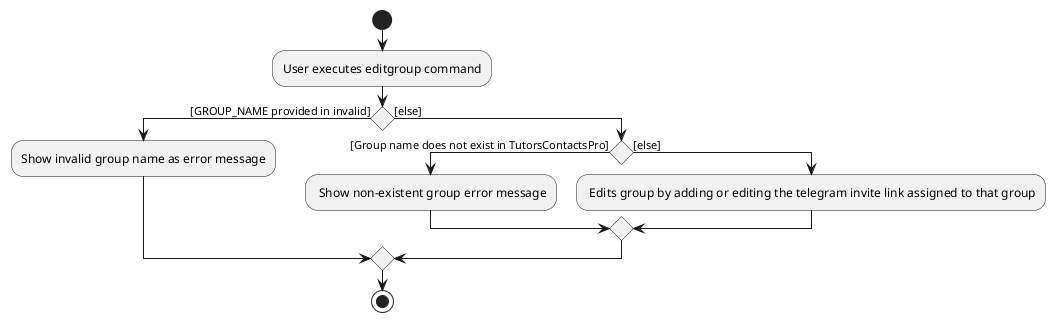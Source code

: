 @startuml
start
:User executes editgroup command;


if () then ([GROUP_NAME provided in invalid])
    :Show invalid group name as error message;

else ([else])
    if () then ([Group name does not exist in TutorsContactsPro])
    : Show non-existent group error message;
    else([else])
    : Edits group by adding or editing the telegram invite link assigned to that group;
    endif

endif
stop
@enduml
